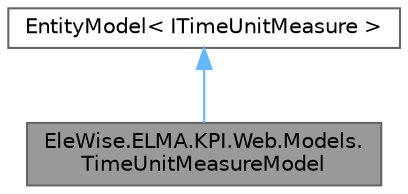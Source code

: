 digraph "EleWise.ELMA.KPI.Web.Models.TimeUnitMeasureModel"
{
 // LATEX_PDF_SIZE
  bgcolor="transparent";
  edge [fontname=Helvetica,fontsize=10,labelfontname=Helvetica,labelfontsize=10];
  node [fontname=Helvetica,fontsize=10,shape=box,height=0.2,width=0.4];
  Node1 [id="Node000001",label="EleWise.ELMA.KPI.Web.Models.\lTimeUnitMeasureModel",height=0.2,width=0.4,color="gray40", fillcolor="grey60", style="filled", fontcolor="black",tooltip="Модель временной единицы измерения"];
  Node2 -> Node1 [id="edge1_Node000001_Node000002",dir="back",color="steelblue1",style="solid",tooltip=" "];
  Node2 [id="Node000002",label="EntityModel\< ITimeUnitMeasure \>",height=0.2,width=0.4,color="gray40", fillcolor="white", style="filled",tooltip=" "];
}
